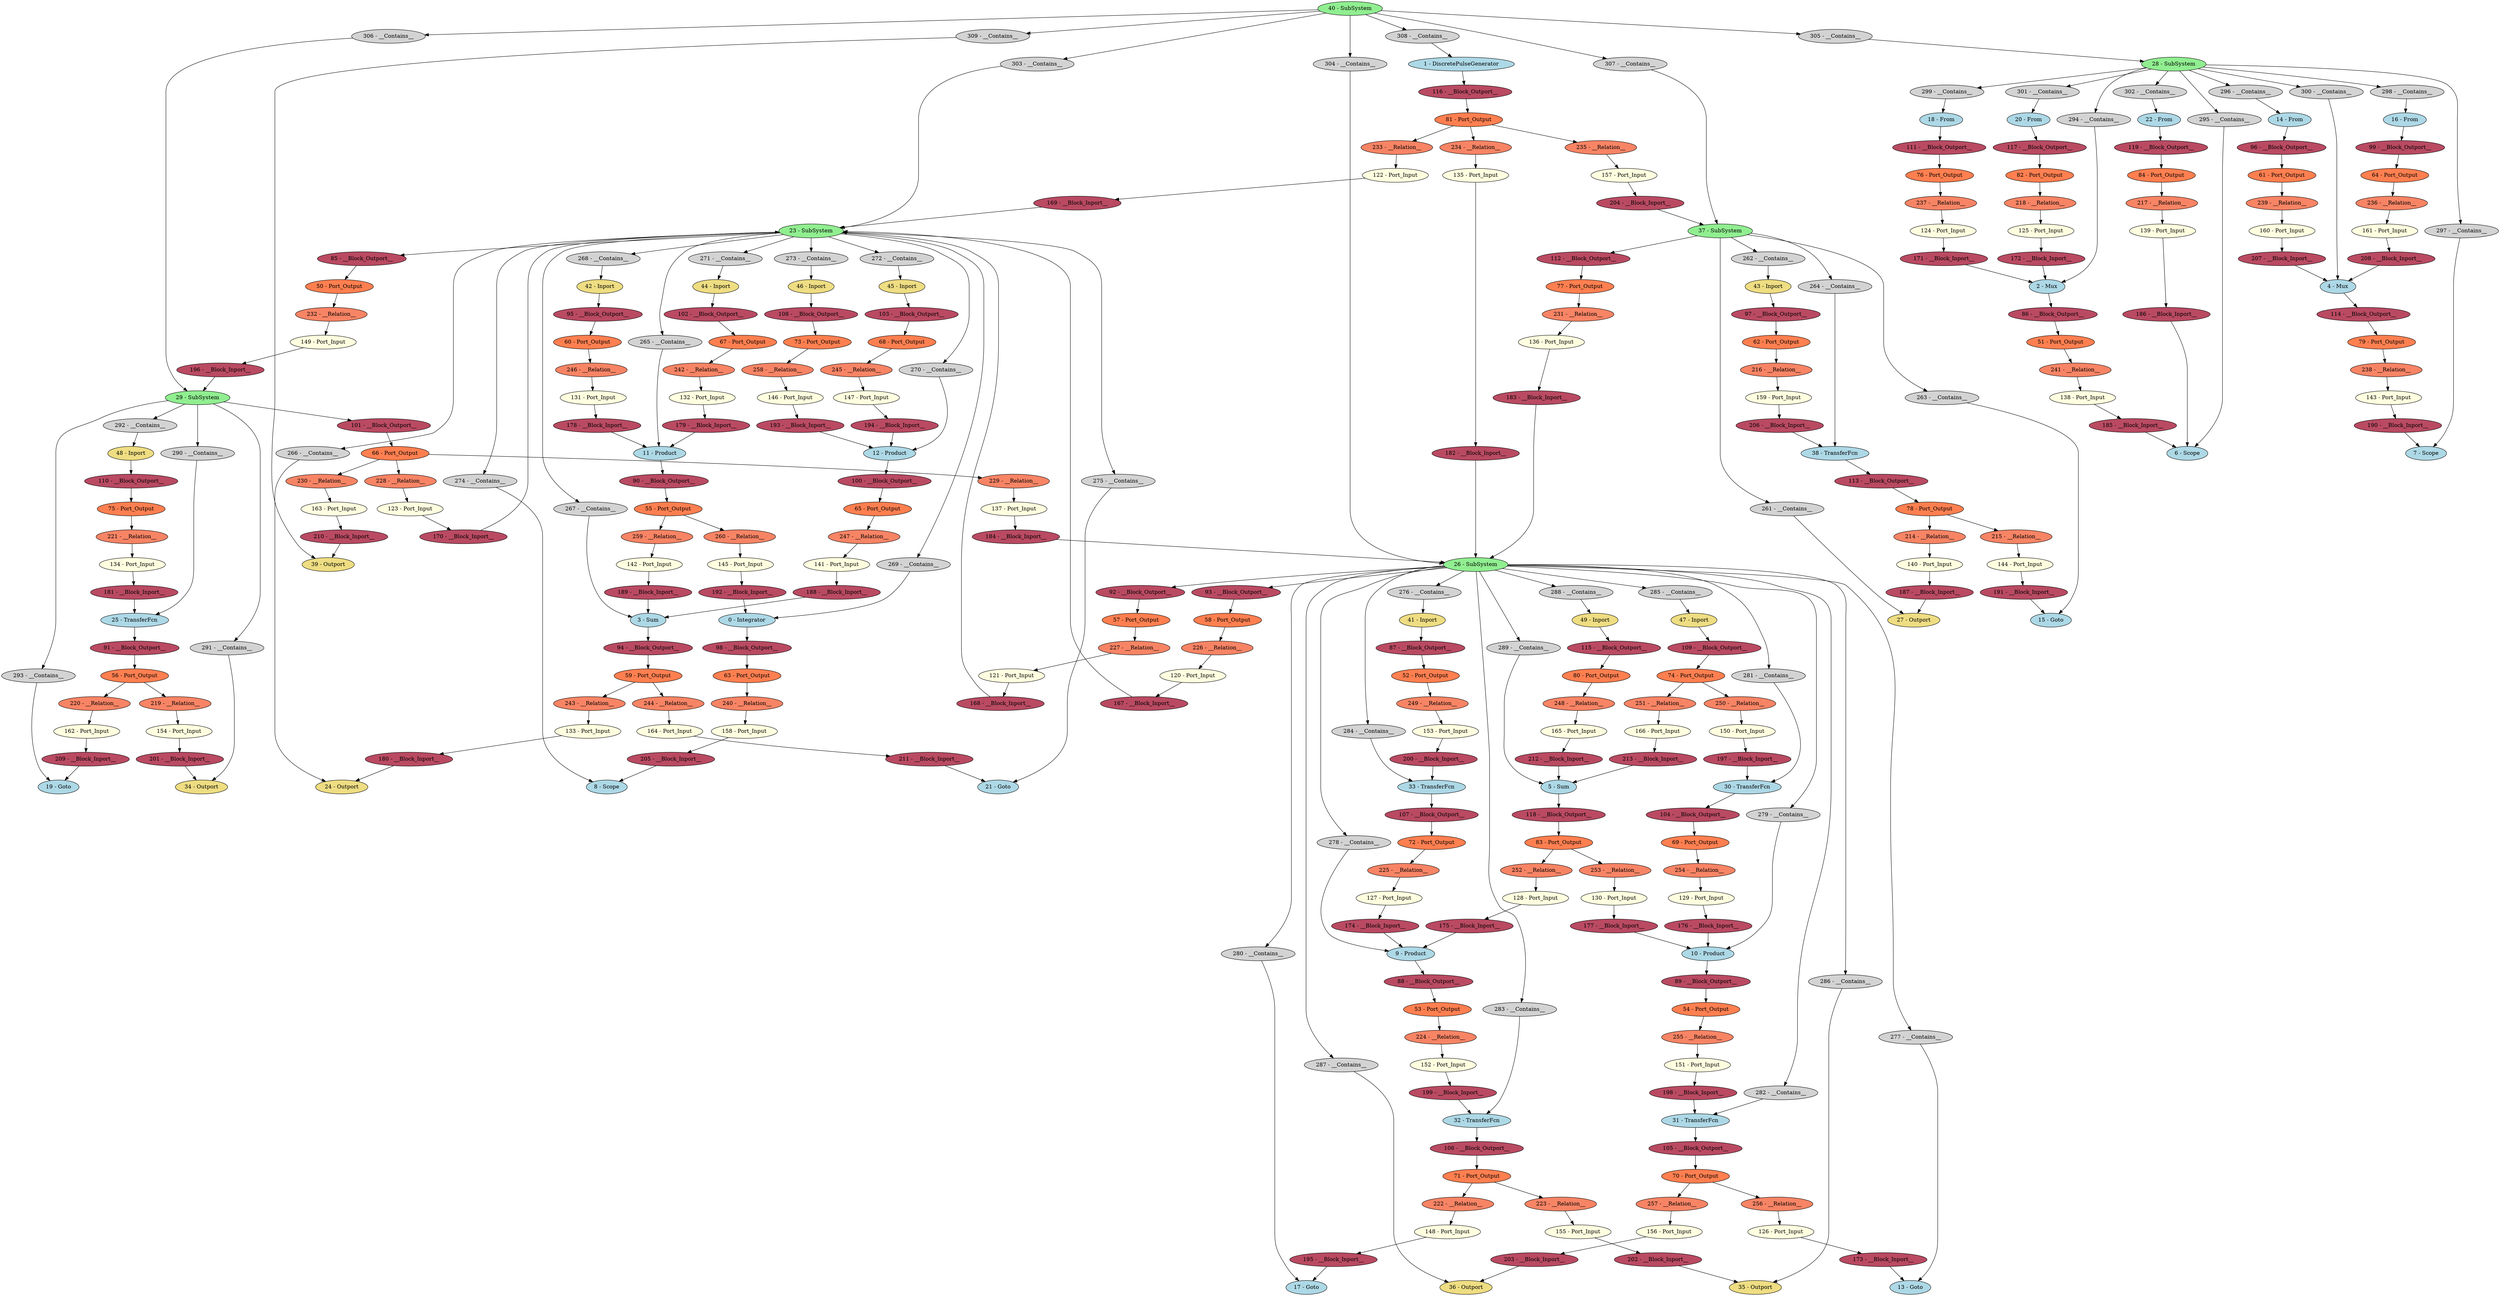 digraph HAdapt {
"0 - Integrator" [style=filled, fillcolor=lightblue];
"1 - DiscretePulseGenerator" [style=filled, fillcolor=lightblue];
"2 - Mux" [style=filled, fillcolor=lightblue];
"3 - Sum" [style=filled, fillcolor=lightblue];
"4 - Mux" [style=filled, fillcolor=lightblue];
"5 - Sum" [style=filled, fillcolor=lightblue];
"6 - Scope" [style=filled, fillcolor=lightblue];
"7 - Scope" [style=filled, fillcolor=lightblue];
"8 - Scope" [style=filled, fillcolor=lightblue];
"9 - Product" [style=filled, fillcolor=lightblue];
"10 - Product" [style=filled, fillcolor=lightblue];
"11 - Product" [style=filled, fillcolor=lightblue];
"12 - Product" [style=filled, fillcolor=lightblue];
"13 - Goto" [style=filled, fillcolor=lightblue];
"14 - From" [style=filled, fillcolor=lightblue];
"15 - Goto" [style=filled, fillcolor=lightblue];
"16 - From" [style=filled, fillcolor=lightblue];
"17 - Goto" [style=filled, fillcolor=lightblue];
"18 - From" [style=filled, fillcolor=lightblue];
"19 - Goto" [style=filled, fillcolor=lightblue];
"20 - From" [style=filled, fillcolor=lightblue];
"21 - Goto" [style=filled, fillcolor=lightblue];
"22 - From" [style=filled, fillcolor=lightblue];
"23 - SubSystem" [style=filled, fillcolor=lightgreen];
"24 - Outport" [style=filled, fillcolor=lightgoldenrod];
"25 - TransferFcn" [style=filled, fillcolor=lightblue];
"26 - SubSystem" [style=filled, fillcolor=lightgreen];
"27 - Outport" [style=filled, fillcolor=lightgoldenrod];
"28 - SubSystem" [style=filled, fillcolor=lightgreen];
"29 - SubSystem" [style=filled, fillcolor=lightgreen];
"30 - TransferFcn" [style=filled, fillcolor=lightblue];
"31 - TransferFcn" [style=filled, fillcolor=lightblue];
"32 - TransferFcn" [style=filled, fillcolor=lightblue];
"33 - TransferFcn" [style=filled, fillcolor=lightblue];
"34 - Outport" [style=filled, fillcolor=lightgoldenrod];
"35 - Outport" [style=filled, fillcolor=lightgoldenrod];
"36 - Outport" [style=filled, fillcolor=lightgoldenrod];
"37 - SubSystem" [style=filled, fillcolor=lightgreen];
"38 - TransferFcn" [style=filled, fillcolor=lightblue];
"39 - Outport" [style=filled, fillcolor=lightgoldenrod];
"40 - SubSystem" [style=filled, fillcolor=lightgreen];
"41 - Inport" [style=filled, fillcolor=lightgoldenrod];
"42 - Inport" [style=filled, fillcolor=lightgoldenrod];
"43 - Inport" [style=filled, fillcolor=lightgoldenrod];
"44 - Inport" [style=filled, fillcolor=lightgoldenrod];
"45 - Inport" [style=filled, fillcolor=lightgoldenrod];
"46 - Inport" [style=filled, fillcolor=lightgoldenrod];
"47 - Inport" [style=filled, fillcolor=lightgoldenrod];
"48 - Inport" [style=filled, fillcolor=lightgoldenrod];
"49 - Inport" [style=filled, fillcolor=lightgoldenrod];
"50 - Port_Output" [style=filled, fillcolor=coral];
"51 - Port_Output" [style=filled, fillcolor=coral];
"52 - Port_Output" [style=filled, fillcolor=coral];
"53 - Port_Output" [style=filled, fillcolor=coral];
"54 - Port_Output" [style=filled, fillcolor=coral];
"55 - Port_Output" [style=filled, fillcolor=coral];
"56 - Port_Output" [style=filled, fillcolor=coral];
"57 - Port_Output" [style=filled, fillcolor=coral];
"58 - Port_Output" [style=filled, fillcolor=coral];
"59 - Port_Output" [style=filled, fillcolor=coral];
"60 - Port_Output" [style=filled, fillcolor=coral];
"61 - Port_Output" [style=filled, fillcolor=coral];
"62 - Port_Output" [style=filled, fillcolor=coral];
"63 - Port_Output" [style=filled, fillcolor=coral];
"64 - Port_Output" [style=filled, fillcolor=coral];
"65 - Port_Output" [style=filled, fillcolor=coral];
"66 - Port_Output" [style=filled, fillcolor=coral];
"67 - Port_Output" [style=filled, fillcolor=coral];
"68 - Port_Output" [style=filled, fillcolor=coral];
"69 - Port_Output" [style=filled, fillcolor=coral];
"70 - Port_Output" [style=filled, fillcolor=coral];
"71 - Port_Output" [style=filled, fillcolor=coral];
"72 - Port_Output" [style=filled, fillcolor=coral];
"73 - Port_Output" [style=filled, fillcolor=coral];
"74 - Port_Output" [style=filled, fillcolor=coral];
"75 - Port_Output" [style=filled, fillcolor=coral];
"76 - Port_Output" [style=filled, fillcolor=coral];
"77 - Port_Output" [style=filled, fillcolor=coral];
"78 - Port_Output" [style=filled, fillcolor=coral];
"79 - Port_Output" [style=filled, fillcolor=coral];
"80 - Port_Output" [style=filled, fillcolor=coral];
"81 - Port_Output" [style=filled, fillcolor=coral];
"82 - Port_Output" [style=filled, fillcolor=coral];
"83 - Port_Output" [style=filled, fillcolor=coral];
"84 - Port_Output" [style=filled, fillcolor=coral];
"85 - __Block_Outport__" [style=filled, fillcolor="#b94a62"];
"86 - __Block_Outport__" [style=filled, fillcolor="#b94a62"];
"87 - __Block_Outport__" [style=filled, fillcolor="#b94a62"];
"88 - __Block_Outport__" [style=filled, fillcolor="#b94a62"];
"89 - __Block_Outport__" [style=filled, fillcolor="#b94a62"];
"90 - __Block_Outport__" [style=filled, fillcolor="#b94a62"];
"91 - __Block_Outport__" [style=filled, fillcolor="#b94a62"];
"92 - __Block_Outport__" [style=filled, fillcolor="#b94a62"];
"93 - __Block_Outport__" [style=filled, fillcolor="#b94a62"];
"94 - __Block_Outport__" [style=filled, fillcolor="#b94a62"];
"95 - __Block_Outport__" [style=filled, fillcolor="#b94a62"];
"96 - __Block_Outport__" [style=filled, fillcolor="#b94a62"];
"97 - __Block_Outport__" [style=filled, fillcolor="#b94a62"];
"98 - __Block_Outport__" [style=filled, fillcolor="#b94a62"];
"99 - __Block_Outport__" [style=filled, fillcolor="#b94a62"];
"100 - __Block_Outport__" [style=filled, fillcolor="#b94a62"];
"101 - __Block_Outport__" [style=filled, fillcolor="#b94a62"];
"102 - __Block_Outport__" [style=filled, fillcolor="#b94a62"];
"103 - __Block_Outport__" [style=filled, fillcolor="#b94a62"];
"104 - __Block_Outport__" [style=filled, fillcolor="#b94a62"];
"105 - __Block_Outport__" [style=filled, fillcolor="#b94a62"];
"106 - __Block_Outport__" [style=filled, fillcolor="#b94a62"];
"107 - __Block_Outport__" [style=filled, fillcolor="#b94a62"];
"108 - __Block_Outport__" [style=filled, fillcolor="#b94a62"];
"109 - __Block_Outport__" [style=filled, fillcolor="#b94a62"];
"110 - __Block_Outport__" [style=filled, fillcolor="#b94a62"];
"111 - __Block_Outport__" [style=filled, fillcolor="#b94a62"];
"112 - __Block_Outport__" [style=filled, fillcolor="#b94a62"];
"113 - __Block_Outport__" [style=filled, fillcolor="#b94a62"];
"114 - __Block_Outport__" [style=filled, fillcolor="#b94a62"];
"115 - __Block_Outport__" [style=filled, fillcolor="#b94a62"];
"116 - __Block_Outport__" [style=filled, fillcolor="#b94a62"];
"117 - __Block_Outport__" [style=filled, fillcolor="#b94a62"];
"118 - __Block_Outport__" [style=filled, fillcolor="#b94a62"];
"119 - __Block_Outport__" [style=filled, fillcolor="#b94a62"];
"120 - Port_Input" [style=filled, fillcolor=lightyellow];
"121 - Port_Input" [style=filled, fillcolor=lightyellow];
"122 - Port_Input" [style=filled, fillcolor=lightyellow];
"123 - Port_Input" [style=filled, fillcolor=lightyellow];
"124 - Port_Input" [style=filled, fillcolor=lightyellow];
"125 - Port_Input" [style=filled, fillcolor=lightyellow];
"126 - Port_Input" [style=filled, fillcolor=lightyellow];
"127 - Port_Input" [style=filled, fillcolor=lightyellow];
"128 - Port_Input" [style=filled, fillcolor=lightyellow];
"129 - Port_Input" [style=filled, fillcolor=lightyellow];
"130 - Port_Input" [style=filled, fillcolor=lightyellow];
"131 - Port_Input" [style=filled, fillcolor=lightyellow];
"132 - Port_Input" [style=filled, fillcolor=lightyellow];
"133 - Port_Input" [style=filled, fillcolor=lightyellow];
"134 - Port_Input" [style=filled, fillcolor=lightyellow];
"135 - Port_Input" [style=filled, fillcolor=lightyellow];
"136 - Port_Input" [style=filled, fillcolor=lightyellow];
"137 - Port_Input" [style=filled, fillcolor=lightyellow];
"138 - Port_Input" [style=filled, fillcolor=lightyellow];
"139 - Port_Input" [style=filled, fillcolor=lightyellow];
"140 - Port_Input" [style=filled, fillcolor=lightyellow];
"141 - Port_Input" [style=filled, fillcolor=lightyellow];
"142 - Port_Input" [style=filled, fillcolor=lightyellow];
"143 - Port_Input" [style=filled, fillcolor=lightyellow];
"144 - Port_Input" [style=filled, fillcolor=lightyellow];
"145 - Port_Input" [style=filled, fillcolor=lightyellow];
"146 - Port_Input" [style=filled, fillcolor=lightyellow];
"147 - Port_Input" [style=filled, fillcolor=lightyellow];
"148 - Port_Input" [style=filled, fillcolor=lightyellow];
"149 - Port_Input" [style=filled, fillcolor=lightyellow];
"150 - Port_Input" [style=filled, fillcolor=lightyellow];
"151 - Port_Input" [style=filled, fillcolor=lightyellow];
"152 - Port_Input" [style=filled, fillcolor=lightyellow];
"153 - Port_Input" [style=filled, fillcolor=lightyellow];
"154 - Port_Input" [style=filled, fillcolor=lightyellow];
"155 - Port_Input" [style=filled, fillcolor=lightyellow];
"156 - Port_Input" [style=filled, fillcolor=lightyellow];
"157 - Port_Input" [style=filled, fillcolor=lightyellow];
"158 - Port_Input" [style=filled, fillcolor=lightyellow];
"159 - Port_Input" [style=filled, fillcolor=lightyellow];
"160 - Port_Input" [style=filled, fillcolor=lightyellow];
"161 - Port_Input" [style=filled, fillcolor=lightyellow];
"162 - Port_Input" [style=filled, fillcolor=lightyellow];
"163 - Port_Input" [style=filled, fillcolor=lightyellow];
"164 - Port_Input" [style=filled, fillcolor=lightyellow];
"165 - Port_Input" [style=filled, fillcolor=lightyellow];
"166 - Port_Input" [style=filled, fillcolor=lightyellow];
"167 - __Block_Inport__" [style=filled, fillcolor="#b94a62"];
"168 - __Block_Inport__" [style=filled, fillcolor="#b94a62"];
"169 - __Block_Inport__" [style=filled, fillcolor="#b94a62"];
"170 - __Block_Inport__" [style=filled, fillcolor="#b94a62"];
"171 - __Block_Inport__" [style=filled, fillcolor="#b94a62"];
"172 - __Block_Inport__" [style=filled, fillcolor="#b94a62"];
"173 - __Block_Inport__" [style=filled, fillcolor="#b94a62"];
"174 - __Block_Inport__" [style=filled, fillcolor="#b94a62"];
"175 - __Block_Inport__" [style=filled, fillcolor="#b94a62"];
"176 - __Block_Inport__" [style=filled, fillcolor="#b94a62"];
"177 - __Block_Inport__" [style=filled, fillcolor="#b94a62"];
"178 - __Block_Inport__" [style=filled, fillcolor="#b94a62"];
"179 - __Block_Inport__" [style=filled, fillcolor="#b94a62"];
"180 - __Block_Inport__" [style=filled, fillcolor="#b94a62"];
"181 - __Block_Inport__" [style=filled, fillcolor="#b94a62"];
"182 - __Block_Inport__" [style=filled, fillcolor="#b94a62"];
"183 - __Block_Inport__" [style=filled, fillcolor="#b94a62"];
"184 - __Block_Inport__" [style=filled, fillcolor="#b94a62"];
"185 - __Block_Inport__" [style=filled, fillcolor="#b94a62"];
"186 - __Block_Inport__" [style=filled, fillcolor="#b94a62"];
"187 - __Block_Inport__" [style=filled, fillcolor="#b94a62"];
"188 - __Block_Inport__" [style=filled, fillcolor="#b94a62"];
"189 - __Block_Inport__" [style=filled, fillcolor="#b94a62"];
"190 - __Block_Inport__" [style=filled, fillcolor="#b94a62"];
"191 - __Block_Inport__" [style=filled, fillcolor="#b94a62"];
"192 - __Block_Inport__" [style=filled, fillcolor="#b94a62"];
"193 - __Block_Inport__" [style=filled, fillcolor="#b94a62"];
"194 - __Block_Inport__" [style=filled, fillcolor="#b94a62"];
"195 - __Block_Inport__" [style=filled, fillcolor="#b94a62"];
"196 - __Block_Inport__" [style=filled, fillcolor="#b94a62"];
"197 - __Block_Inport__" [style=filled, fillcolor="#b94a62"];
"198 - __Block_Inport__" [style=filled, fillcolor="#b94a62"];
"199 - __Block_Inport__" [style=filled, fillcolor="#b94a62"];
"200 - __Block_Inport__" [style=filled, fillcolor="#b94a62"];
"201 - __Block_Inport__" [style=filled, fillcolor="#b94a62"];
"202 - __Block_Inport__" [style=filled, fillcolor="#b94a62"];
"203 - __Block_Inport__" [style=filled, fillcolor="#b94a62"];
"204 - __Block_Inport__" [style=filled, fillcolor="#b94a62"];
"205 - __Block_Inport__" [style=filled, fillcolor="#b94a62"];
"206 - __Block_Inport__" [style=filled, fillcolor="#b94a62"];
"207 - __Block_Inport__" [style=filled, fillcolor="#b94a62"];
"208 - __Block_Inport__" [style=filled, fillcolor="#b94a62"];
"209 - __Block_Inport__" [style=filled, fillcolor="#b94a62"];
"210 - __Block_Inport__" [style=filled, fillcolor="#b94a62"];
"211 - __Block_Inport__" [style=filled, fillcolor="#b94a62"];
"212 - __Block_Inport__" [style=filled, fillcolor="#b94a62"];
"213 - __Block_Inport__" [style=filled, fillcolor="#b94a62"];
"214 - __Relation__" [style=filled, fillcolor="#f78465"];
"215 - __Relation__" [style=filled, fillcolor="#f78465"];
"216 - __Relation__" [style=filled, fillcolor="#f78465"];
"217 - __Relation__" [style=filled, fillcolor="#f78465"];
"218 - __Relation__" [style=filled, fillcolor="#f78465"];
"219 - __Relation__" [style=filled, fillcolor="#f78465"];
"220 - __Relation__" [style=filled, fillcolor="#f78465"];
"221 - __Relation__" [style=filled, fillcolor="#f78465"];
"222 - __Relation__" [style=filled, fillcolor="#f78465"];
"223 - __Relation__" [style=filled, fillcolor="#f78465"];
"224 - __Relation__" [style=filled, fillcolor="#f78465"];
"225 - __Relation__" [style=filled, fillcolor="#f78465"];
"226 - __Relation__" [style=filled, fillcolor="#f78465"];
"227 - __Relation__" [style=filled, fillcolor="#f78465"];
"228 - __Relation__" [style=filled, fillcolor="#f78465"];
"229 - __Relation__" [style=filled, fillcolor="#f78465"];
"230 - __Relation__" [style=filled, fillcolor="#f78465"];
"231 - __Relation__" [style=filled, fillcolor="#f78465"];
"232 - __Relation__" [style=filled, fillcolor="#f78465"];
"233 - __Relation__" [style=filled, fillcolor="#f78465"];
"234 - __Relation__" [style=filled, fillcolor="#f78465"];
"235 - __Relation__" [style=filled, fillcolor="#f78465"];
"236 - __Relation__" [style=filled, fillcolor="#f78465"];
"237 - __Relation__" [style=filled, fillcolor="#f78465"];
"238 - __Relation__" [style=filled, fillcolor="#f78465"];
"239 - __Relation__" [style=filled, fillcolor="#f78465"];
"240 - __Relation__" [style=filled, fillcolor="#f78465"];
"241 - __Relation__" [style=filled, fillcolor="#f78465"];
"242 - __Relation__" [style=filled, fillcolor="#f78465"];
"243 - __Relation__" [style=filled, fillcolor="#f78465"];
"244 - __Relation__" [style=filled, fillcolor="#f78465"];
"245 - __Relation__" [style=filled, fillcolor="#f78465"];
"246 - __Relation__" [style=filled, fillcolor="#f78465"];
"247 - __Relation__" [style=filled, fillcolor="#f78465"];
"248 - __Relation__" [style=filled, fillcolor="#f78465"];
"249 - __Relation__" [style=filled, fillcolor="#f78465"];
"250 - __Relation__" [style=filled, fillcolor="#f78465"];
"251 - __Relation__" [style=filled, fillcolor="#f78465"];
"252 - __Relation__" [style=filled, fillcolor="#f78465"];
"253 - __Relation__" [style=filled, fillcolor="#f78465"];
"254 - __Relation__" [style=filled, fillcolor="#f78465"];
"255 - __Relation__" [style=filled, fillcolor="#f78465"];
"256 - __Relation__" [style=filled, fillcolor="#f78465"];
"257 - __Relation__" [style=filled, fillcolor="#f78465"];
"258 - __Relation__" [style=filled, fillcolor="#f78465"];
"259 - __Relation__" [style=filled, fillcolor="#f78465"];
"260 - __Relation__" [style=filled, fillcolor="#f78465"];
"261 - __Contains__" [style=filled, fillcolor=lightgray];
"262 - __Contains__" [style=filled, fillcolor=lightgray];
"263 - __Contains__" [style=filled, fillcolor=lightgray];
"264 - __Contains__" [style=filled, fillcolor=lightgray];
"265 - __Contains__" [style=filled, fillcolor=lightgray];
"266 - __Contains__" [style=filled, fillcolor=lightgray];
"267 - __Contains__" [style=filled, fillcolor=lightgray];
"268 - __Contains__" [style=filled, fillcolor=lightgray];
"269 - __Contains__" [style=filled, fillcolor=lightgray];
"270 - __Contains__" [style=filled, fillcolor=lightgray];
"271 - __Contains__" [style=filled, fillcolor=lightgray];
"272 - __Contains__" [style=filled, fillcolor=lightgray];
"273 - __Contains__" [style=filled, fillcolor=lightgray];
"274 - __Contains__" [style=filled, fillcolor=lightgray];
"275 - __Contains__" [style=filled, fillcolor=lightgray];
"276 - __Contains__" [style=filled, fillcolor=lightgray];
"277 - __Contains__" [style=filled, fillcolor=lightgray];
"278 - __Contains__" [style=filled, fillcolor=lightgray];
"279 - __Contains__" [style=filled, fillcolor=lightgray];
"280 - __Contains__" [style=filled, fillcolor=lightgray];
"281 - __Contains__" [style=filled, fillcolor=lightgray];
"282 - __Contains__" [style=filled, fillcolor=lightgray];
"283 - __Contains__" [style=filled, fillcolor=lightgray];
"284 - __Contains__" [style=filled, fillcolor=lightgray];
"285 - __Contains__" [style=filled, fillcolor=lightgray];
"286 - __Contains__" [style=filled, fillcolor=lightgray];
"287 - __Contains__" [style=filled, fillcolor=lightgray];
"288 - __Contains__" [style=filled, fillcolor=lightgray];
"289 - __Contains__" [style=filled, fillcolor=lightgray];
"290 - __Contains__" [style=filled, fillcolor=lightgray];
"291 - __Contains__" [style=filled, fillcolor=lightgray];
"292 - __Contains__" [style=filled, fillcolor=lightgray];
"293 - __Contains__" [style=filled, fillcolor=lightgray];
"294 - __Contains__" [style=filled, fillcolor=lightgray];
"295 - __Contains__" [style=filled, fillcolor=lightgray];
"296 - __Contains__" [style=filled, fillcolor=lightgray];
"297 - __Contains__" [style=filled, fillcolor=lightgray];
"298 - __Contains__" [style=filled, fillcolor=lightgray];
"299 - __Contains__" [style=filled, fillcolor=lightgray];
"300 - __Contains__" [style=filled, fillcolor=lightgray];
"301 - __Contains__" [style=filled, fillcolor=lightgray];
"302 - __Contains__" [style=filled, fillcolor=lightgray];
"303 - __Contains__" [style=filled, fillcolor=lightgray];
"304 - __Contains__" [style=filled, fillcolor=lightgray];
"305 - __Contains__" [style=filled, fillcolor=lightgray];
"306 - __Contains__" [style=filled, fillcolor=lightgray];
"307 - __Contains__" [style=filled, fillcolor=lightgray];
"308 - __Contains__" [style=filled, fillcolor=lightgray];
"309 - __Contains__" [style=filled, fillcolor=lightgray];
"23 - SubSystem" -> "85 - __Block_Outport__";
"85 - __Block_Outport__" -> "50 - Port_Output";
"2 - Mux" -> "86 - __Block_Outport__";
"86 - __Block_Outport__" -> "51 - Port_Output";
"41 - Inport" -> "87 - __Block_Outport__";
"87 - __Block_Outport__" -> "52 - Port_Output";
"9 - Product" -> "88 - __Block_Outport__";
"88 - __Block_Outport__" -> "53 - Port_Output";
"10 - Product" -> "89 - __Block_Outport__";
"89 - __Block_Outport__" -> "54 - Port_Output";
"11 - Product" -> "90 - __Block_Outport__";
"90 - __Block_Outport__" -> "55 - Port_Output";
"25 - TransferFcn" -> "91 - __Block_Outport__";
"91 - __Block_Outport__" -> "56 - Port_Output";
"26 - SubSystem" -> "92 - __Block_Outport__";
"92 - __Block_Outport__" -> "57 - Port_Output";
"26 - SubSystem" -> "93 - __Block_Outport__";
"93 - __Block_Outport__" -> "58 - Port_Output";
"3 - Sum" -> "94 - __Block_Outport__";
"94 - __Block_Outport__" -> "59 - Port_Output";
"42 - Inport" -> "95 - __Block_Outport__";
"95 - __Block_Outport__" -> "60 - Port_Output";
"14 - From" -> "96 - __Block_Outport__";
"96 - __Block_Outport__" -> "61 - Port_Output";
"43 - Inport" -> "97 - __Block_Outport__";
"97 - __Block_Outport__" -> "62 - Port_Output";
"0 - Integrator" -> "98 - __Block_Outport__";
"98 - __Block_Outport__" -> "63 - Port_Output";
"16 - From" -> "99 - __Block_Outport__";
"99 - __Block_Outport__" -> "64 - Port_Output";
"12 - Product" -> "100 - __Block_Outport__";
"100 - __Block_Outport__" -> "65 - Port_Output";
"29 - SubSystem" -> "101 - __Block_Outport__";
"101 - __Block_Outport__" -> "66 - Port_Output";
"44 - Inport" -> "102 - __Block_Outport__";
"102 - __Block_Outport__" -> "67 - Port_Output";
"45 - Inport" -> "103 - __Block_Outport__";
"103 - __Block_Outport__" -> "68 - Port_Output";
"30 - TransferFcn" -> "104 - __Block_Outport__";
"104 - __Block_Outport__" -> "69 - Port_Output";
"31 - TransferFcn" -> "105 - __Block_Outport__";
"105 - __Block_Outport__" -> "70 - Port_Output";
"32 - TransferFcn" -> "106 - __Block_Outport__";
"106 - __Block_Outport__" -> "71 - Port_Output";
"33 - TransferFcn" -> "107 - __Block_Outport__";
"107 - __Block_Outport__" -> "72 - Port_Output";
"46 - Inport" -> "108 - __Block_Outport__";
"108 - __Block_Outport__" -> "73 - Port_Output";
"47 - Inport" -> "109 - __Block_Outport__";
"109 - __Block_Outport__" -> "74 - Port_Output";
"48 - Inport" -> "110 - __Block_Outport__";
"110 - __Block_Outport__" -> "75 - Port_Output";
"18 - From" -> "111 - __Block_Outport__";
"111 - __Block_Outport__" -> "76 - Port_Output";
"37 - SubSystem" -> "112 - __Block_Outport__";
"112 - __Block_Outport__" -> "77 - Port_Output";
"38 - TransferFcn" -> "113 - __Block_Outport__";
"113 - __Block_Outport__" -> "78 - Port_Output";
"4 - Mux" -> "114 - __Block_Outport__";
"114 - __Block_Outport__" -> "79 - Port_Output";
"49 - Inport" -> "115 - __Block_Outport__";
"115 - __Block_Outport__" -> "80 - Port_Output";
"1 - DiscretePulseGenerator" -> "116 - __Block_Outport__";
"116 - __Block_Outport__" -> "81 - Port_Output";
"20 - From" -> "117 - __Block_Outport__";
"117 - __Block_Outport__" -> "82 - Port_Output";
"5 - Sum" -> "118 - __Block_Outport__";
"118 - __Block_Outport__" -> "83 - Port_Output";
"22 - From" -> "119 - __Block_Outport__";
"119 - __Block_Outport__" -> "84 - Port_Output";
"37 - SubSystem" -> "261 - __Contains__";
"261 - __Contains__" -> "27 - Outport";
"37 - SubSystem" -> "262 - __Contains__";
"262 - __Contains__" -> "43 - Inport";
"37 - SubSystem" -> "263 - __Contains__";
"263 - __Contains__" -> "15 - Goto";
"37 - SubSystem" -> "264 - __Contains__";
"264 - __Contains__" -> "38 - TransferFcn";
"23 - SubSystem" -> "265 - __Contains__";
"265 - __Contains__" -> "11 - Product";
"23 - SubSystem" -> "266 - __Contains__";
"266 - __Contains__" -> "24 - Outport";
"23 - SubSystem" -> "267 - __Contains__";
"267 - __Contains__" -> "3 - Sum";
"23 - SubSystem" -> "268 - __Contains__";
"268 - __Contains__" -> "42 - Inport";
"23 - SubSystem" -> "269 - __Contains__";
"269 - __Contains__" -> "0 - Integrator";
"23 - SubSystem" -> "270 - __Contains__";
"270 - __Contains__" -> "12 - Product";
"23 - SubSystem" -> "271 - __Contains__";
"271 - __Contains__" -> "44 - Inport";
"23 - SubSystem" -> "272 - __Contains__";
"272 - __Contains__" -> "45 - Inport";
"23 - SubSystem" -> "273 - __Contains__";
"273 - __Contains__" -> "46 - Inport";
"23 - SubSystem" -> "274 - __Contains__";
"274 - __Contains__" -> "8 - Scope";
"23 - SubSystem" -> "275 - __Contains__";
"275 - __Contains__" -> "21 - Goto";
"26 - SubSystem" -> "276 - __Contains__";
"276 - __Contains__" -> "41 - Inport";
"26 - SubSystem" -> "277 - __Contains__";
"277 - __Contains__" -> "13 - Goto";
"26 - SubSystem" -> "278 - __Contains__";
"278 - __Contains__" -> "9 - Product";
"26 - SubSystem" -> "279 - __Contains__";
"279 - __Contains__" -> "10 - Product";
"26 - SubSystem" -> "280 - __Contains__";
"280 - __Contains__" -> "17 - Goto";
"26 - SubSystem" -> "281 - __Contains__";
"281 - __Contains__" -> "30 - TransferFcn";
"26 - SubSystem" -> "282 - __Contains__";
"282 - __Contains__" -> "31 - TransferFcn";
"26 - SubSystem" -> "283 - __Contains__";
"283 - __Contains__" -> "32 - TransferFcn";
"26 - SubSystem" -> "284 - __Contains__";
"284 - __Contains__" -> "33 - TransferFcn";
"26 - SubSystem" -> "285 - __Contains__";
"285 - __Contains__" -> "47 - Inport";
"26 - SubSystem" -> "286 - __Contains__";
"286 - __Contains__" -> "35 - Outport";
"26 - SubSystem" -> "287 - __Contains__";
"287 - __Contains__" -> "36 - Outport";
"26 - SubSystem" -> "288 - __Contains__";
"288 - __Contains__" -> "49 - Inport";
"26 - SubSystem" -> "289 - __Contains__";
"289 - __Contains__" -> "5 - Sum";
"29 - SubSystem" -> "290 - __Contains__";
"290 - __Contains__" -> "25 - TransferFcn";
"29 - SubSystem" -> "291 - __Contains__";
"291 - __Contains__" -> "34 - Outport";
"29 - SubSystem" -> "292 - __Contains__";
"292 - __Contains__" -> "48 - Inport";
"29 - SubSystem" -> "293 - __Contains__";
"293 - __Contains__" -> "19 - Goto";
"28 - SubSystem" -> "294 - __Contains__";
"294 - __Contains__" -> "2 - Mux";
"28 - SubSystem" -> "295 - __Contains__";
"295 - __Contains__" -> "6 - Scope";
"28 - SubSystem" -> "296 - __Contains__";
"296 - __Contains__" -> "14 - From";
"28 - SubSystem" -> "297 - __Contains__";
"297 - __Contains__" -> "7 - Scope";
"28 - SubSystem" -> "298 - __Contains__";
"298 - __Contains__" -> "16 - From";
"28 - SubSystem" -> "299 - __Contains__";
"299 - __Contains__" -> "18 - From";
"28 - SubSystem" -> "300 - __Contains__";
"300 - __Contains__" -> "4 - Mux";
"28 - SubSystem" -> "301 - __Contains__";
"301 - __Contains__" -> "20 - From";
"28 - SubSystem" -> "302 - __Contains__";
"302 - __Contains__" -> "22 - From";
"40 - SubSystem" -> "303 - __Contains__";
"303 - __Contains__" -> "23 - SubSystem";
"40 - SubSystem" -> "304 - __Contains__";
"304 - __Contains__" -> "26 - SubSystem";
"40 - SubSystem" -> "305 - __Contains__";
"305 - __Contains__" -> "28 - SubSystem";
"40 - SubSystem" -> "306 - __Contains__";
"306 - __Contains__" -> "29 - SubSystem";
"40 - SubSystem" -> "307 - __Contains__";
"307 - __Contains__" -> "37 - SubSystem";
"40 - SubSystem" -> "308 - __Contains__";
"308 - __Contains__" -> "1 - DiscretePulseGenerator";
"40 - SubSystem" -> "309 - __Contains__";
"309 - __Contains__" -> "39 - Outport";
"78 - Port_Output" -> "214 - __Relation__";
"214 - __Relation__" -> "140 - Port_Input";
"78 - Port_Output" -> "215 - __Relation__";
"215 - __Relation__" -> "144 - Port_Input";
"62 - Port_Output" -> "216 - __Relation__";
"216 - __Relation__" -> "159 - Port_Input";
"84 - Port_Output" -> "217 - __Relation__";
"217 - __Relation__" -> "139 - Port_Input";
"82 - Port_Output" -> "218 - __Relation__";
"218 - __Relation__" -> "125 - Port_Input";
"56 - Port_Output" -> "219 - __Relation__";
"219 - __Relation__" -> "154 - Port_Input";
"56 - Port_Output" -> "220 - __Relation__";
"220 - __Relation__" -> "162 - Port_Input";
"75 - Port_Output" -> "221 - __Relation__";
"221 - __Relation__" -> "134 - Port_Input";
"71 - Port_Output" -> "222 - __Relation__";
"222 - __Relation__" -> "148 - Port_Input";
"71 - Port_Output" -> "223 - __Relation__";
"223 - __Relation__" -> "155 - Port_Input";
"53 - Port_Output" -> "224 - __Relation__";
"224 - __Relation__" -> "152 - Port_Input";
"72 - Port_Output" -> "225 - __Relation__";
"225 - __Relation__" -> "127 - Port_Input";
"58 - Port_Output" -> "226 - __Relation__";
"226 - __Relation__" -> "120 - Port_Input";
"57 - Port_Output" -> "227 - __Relation__";
"227 - __Relation__" -> "121 - Port_Input";
"66 - Port_Output" -> "228 - __Relation__";
"228 - __Relation__" -> "123 - Port_Input";
"66 - Port_Output" -> "229 - __Relation__";
"229 - __Relation__" -> "137 - Port_Input";
"66 - Port_Output" -> "230 - __Relation__";
"230 - __Relation__" -> "163 - Port_Input";
"77 - Port_Output" -> "231 - __Relation__";
"231 - __Relation__" -> "136 - Port_Input";
"50 - Port_Output" -> "232 - __Relation__";
"232 - __Relation__" -> "149 - Port_Input";
"81 - Port_Output" -> "233 - __Relation__";
"233 - __Relation__" -> "122 - Port_Input";
"81 - Port_Output" -> "234 - __Relation__";
"234 - __Relation__" -> "135 - Port_Input";
"81 - Port_Output" -> "235 - __Relation__";
"235 - __Relation__" -> "157 - Port_Input";
"64 - Port_Output" -> "236 - __Relation__";
"236 - __Relation__" -> "161 - Port_Input";
"76 - Port_Output" -> "237 - __Relation__";
"237 - __Relation__" -> "124 - Port_Input";
"79 - Port_Output" -> "238 - __Relation__";
"238 - __Relation__" -> "143 - Port_Input";
"61 - Port_Output" -> "239 - __Relation__";
"239 - __Relation__" -> "160 - Port_Input";
"63 - Port_Output" -> "240 - __Relation__";
"240 - __Relation__" -> "158 - Port_Input";
"51 - Port_Output" -> "241 - __Relation__";
"241 - __Relation__" -> "138 - Port_Input";
"67 - Port_Output" -> "242 - __Relation__";
"242 - __Relation__" -> "132 - Port_Input";
"59 - Port_Output" -> "243 - __Relation__";
"243 - __Relation__" -> "133 - Port_Input";
"59 - Port_Output" -> "244 - __Relation__";
"244 - __Relation__" -> "164 - Port_Input";
"68 - Port_Output" -> "245 - __Relation__";
"245 - __Relation__" -> "147 - Port_Input";
"60 - Port_Output" -> "246 - __Relation__";
"246 - __Relation__" -> "131 - Port_Input";
"65 - Port_Output" -> "247 - __Relation__";
"247 - __Relation__" -> "141 - Port_Input";
"80 - Port_Output" -> "248 - __Relation__";
"248 - __Relation__" -> "165 - Port_Input";
"52 - Port_Output" -> "249 - __Relation__";
"249 - __Relation__" -> "153 - Port_Input";
"74 - Port_Output" -> "250 - __Relation__";
"250 - __Relation__" -> "150 - Port_Input";
"74 - Port_Output" -> "251 - __Relation__";
"251 - __Relation__" -> "166 - Port_Input";
"83 - Port_Output" -> "252 - __Relation__";
"252 - __Relation__" -> "128 - Port_Input";
"83 - Port_Output" -> "253 - __Relation__";
"253 - __Relation__" -> "130 - Port_Input";
"69 - Port_Output" -> "254 - __Relation__";
"254 - __Relation__" -> "129 - Port_Input";
"54 - Port_Output" -> "255 - __Relation__";
"255 - __Relation__" -> "151 - Port_Input";
"70 - Port_Output" -> "256 - __Relation__";
"256 - __Relation__" -> "126 - Port_Input";
"70 - Port_Output" -> "257 - __Relation__";
"257 - __Relation__" -> "156 - Port_Input";
"73 - Port_Output" -> "258 - __Relation__";
"258 - __Relation__" -> "146 - Port_Input";
"55 - Port_Output" -> "259 - __Relation__";
"259 - __Relation__" -> "142 - Port_Input";
"55 - Port_Output" -> "260 - __Relation__";
"260 - __Relation__" -> "145 - Port_Input";
"167 - __Block_Inport__" -> "23 - SubSystem";
"120 - Port_Input" -> "167 - __Block_Inport__";
"168 - __Block_Inport__" -> "23 - SubSystem";
"121 - Port_Input" -> "168 - __Block_Inport__";
"169 - __Block_Inport__" -> "23 - SubSystem";
"122 - Port_Input" -> "169 - __Block_Inport__";
"170 - __Block_Inport__" -> "23 - SubSystem";
"123 - Port_Input" -> "170 - __Block_Inport__";
"171 - __Block_Inport__" -> "2 - Mux";
"124 - Port_Input" -> "171 - __Block_Inport__";
"172 - __Block_Inport__" -> "2 - Mux";
"125 - Port_Input" -> "172 - __Block_Inport__";
"173 - __Block_Inport__" -> "13 - Goto";
"126 - Port_Input" -> "173 - __Block_Inport__";
"174 - __Block_Inport__" -> "9 - Product";
"127 - Port_Input" -> "174 - __Block_Inport__";
"175 - __Block_Inport__" -> "9 - Product";
"128 - Port_Input" -> "175 - __Block_Inport__";
"176 - __Block_Inport__" -> "10 - Product";
"129 - Port_Input" -> "176 - __Block_Inport__";
"177 - __Block_Inport__" -> "10 - Product";
"130 - Port_Input" -> "177 - __Block_Inport__";
"178 - __Block_Inport__" -> "11 - Product";
"131 - Port_Input" -> "178 - __Block_Inport__";
"179 - __Block_Inport__" -> "11 - Product";
"132 - Port_Input" -> "179 - __Block_Inport__";
"180 - __Block_Inport__" -> "24 - Outport";
"133 - Port_Input" -> "180 - __Block_Inport__";
"181 - __Block_Inport__" -> "25 - TransferFcn";
"134 - Port_Input" -> "181 - __Block_Inport__";
"182 - __Block_Inport__" -> "26 - SubSystem";
"135 - Port_Input" -> "182 - __Block_Inport__";
"183 - __Block_Inport__" -> "26 - SubSystem";
"136 - Port_Input" -> "183 - __Block_Inport__";
"184 - __Block_Inport__" -> "26 - SubSystem";
"137 - Port_Input" -> "184 - __Block_Inport__";
"185 - __Block_Inport__" -> "6 - Scope";
"138 - Port_Input" -> "185 - __Block_Inport__";
"186 - __Block_Inport__" -> "6 - Scope";
"139 - Port_Input" -> "186 - __Block_Inport__";
"187 - __Block_Inport__" -> "27 - Outport";
"140 - Port_Input" -> "187 - __Block_Inport__";
"188 - __Block_Inport__" -> "3 - Sum";
"141 - Port_Input" -> "188 - __Block_Inport__";
"189 - __Block_Inport__" -> "3 - Sum";
"142 - Port_Input" -> "189 - __Block_Inport__";
"190 - __Block_Inport__" -> "7 - Scope";
"143 - Port_Input" -> "190 - __Block_Inport__";
"191 - __Block_Inport__" -> "15 - Goto";
"144 - Port_Input" -> "191 - __Block_Inport__";
"192 - __Block_Inport__" -> "0 - Integrator";
"145 - Port_Input" -> "192 - __Block_Inport__";
"193 - __Block_Inport__" -> "12 - Product";
"146 - Port_Input" -> "193 - __Block_Inport__";
"194 - __Block_Inport__" -> "12 - Product";
"147 - Port_Input" -> "194 - __Block_Inport__";
"195 - __Block_Inport__" -> "17 - Goto";
"148 - Port_Input" -> "195 - __Block_Inport__";
"196 - __Block_Inport__" -> "29 - SubSystem";
"149 - Port_Input" -> "196 - __Block_Inport__";
"197 - __Block_Inport__" -> "30 - TransferFcn";
"150 - Port_Input" -> "197 - __Block_Inport__";
"198 - __Block_Inport__" -> "31 - TransferFcn";
"151 - Port_Input" -> "198 - __Block_Inport__";
"199 - __Block_Inport__" -> "32 - TransferFcn";
"152 - Port_Input" -> "199 - __Block_Inport__";
"200 - __Block_Inport__" -> "33 - TransferFcn";
"153 - Port_Input" -> "200 - __Block_Inport__";
"201 - __Block_Inport__" -> "34 - Outport";
"154 - Port_Input" -> "201 - __Block_Inport__";
"202 - __Block_Inport__" -> "35 - Outport";
"155 - Port_Input" -> "202 - __Block_Inport__";
"203 - __Block_Inport__" -> "36 - Outport";
"156 - Port_Input" -> "203 - __Block_Inport__";
"204 - __Block_Inport__" -> "37 - SubSystem";
"157 - Port_Input" -> "204 - __Block_Inport__";
"205 - __Block_Inport__" -> "8 - Scope";
"158 - Port_Input" -> "205 - __Block_Inport__";
"206 - __Block_Inport__" -> "38 - TransferFcn";
"159 - Port_Input" -> "206 - __Block_Inport__";
"207 - __Block_Inport__" -> "4 - Mux";
"160 - Port_Input" -> "207 - __Block_Inport__";
"208 - __Block_Inport__" -> "4 - Mux";
"161 - Port_Input" -> "208 - __Block_Inport__";
"209 - __Block_Inport__" -> "19 - Goto";
"162 - Port_Input" -> "209 - __Block_Inport__";
"210 - __Block_Inport__" -> "39 - Outport";
"163 - Port_Input" -> "210 - __Block_Inport__";
"211 - __Block_Inport__" -> "21 - Goto";
"164 - Port_Input" -> "211 - __Block_Inport__";
"212 - __Block_Inport__" -> "5 - Sum";
"165 - Port_Input" -> "212 - __Block_Inport__";
"213 - __Block_Inport__" -> "5 - Sum";
"166 - Port_Input" -> "213 - __Block_Inport__";
}
